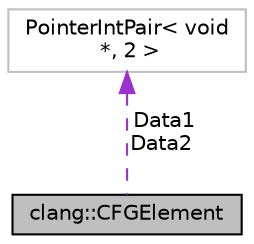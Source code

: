 digraph "clang::CFGElement"
{
 // LATEX_PDF_SIZE
  bgcolor="transparent";
  edge [fontname="Helvetica",fontsize="10",labelfontname="Helvetica",labelfontsize="10"];
  node [fontname="Helvetica",fontsize="10",shape=record];
  Node1 [label="clang::CFGElement",height=0.2,width=0.4,color="black", fillcolor="grey75", style="filled", fontcolor="black",tooltip="Represents a top-level expression in a basic block."];
  Node2 -> Node1 [dir="back",color="darkorchid3",fontsize="10",style="dashed",label=" Data1\nData2" ,fontname="Helvetica"];
  Node2 [label="PointerIntPair\< void\l *, 2 \>",height=0.2,width=0.4,color="grey75",tooltip=" "];
}
